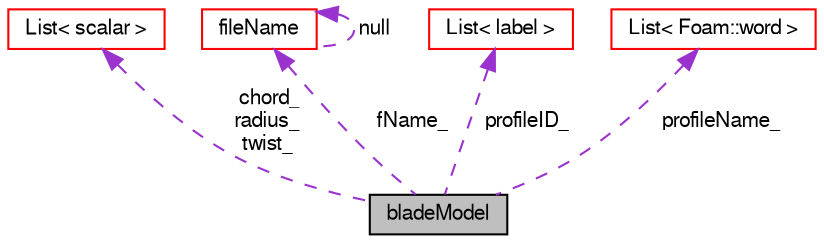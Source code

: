 digraph "bladeModel"
{
  bgcolor="transparent";
  edge [fontname="FreeSans",fontsize="10",labelfontname="FreeSans",labelfontsize="10"];
  node [fontname="FreeSans",fontsize="10",shape=record];
  Node1 [label="bladeModel",height=0.2,width=0.4,color="black", fillcolor="grey75", style="filled", fontcolor="black"];
  Node2 -> Node1 [dir="back",color="darkorchid3",fontsize="10",style="dashed",label=" chord_\nradius_\ntwist_" ,fontname="FreeSans"];
  Node2 [label="List\< scalar \>",height=0.2,width=0.4,color="red",URL="$a25694.html"];
  Node6 -> Node1 [dir="back",color="darkorchid3",fontsize="10",style="dashed",label=" fName_" ,fontname="FreeSans"];
  Node6 [label="fileName",height=0.2,width=0.4,color="red",URL="$a28234.html",tooltip="A class for handling file names. "];
  Node6 -> Node6 [dir="back",color="darkorchid3",fontsize="10",style="dashed",label=" null" ,fontname="FreeSans"];
  Node9 -> Node1 [dir="back",color="darkorchid3",fontsize="10",style="dashed",label=" profileID_" ,fontname="FreeSans"];
  Node9 [label="List\< label \>",height=0.2,width=0.4,color="red",URL="$a25694.html"];
  Node11 -> Node1 [dir="back",color="darkorchid3",fontsize="10",style="dashed",label=" profileName_" ,fontname="FreeSans"];
  Node11 [label="List\< Foam::word \>",height=0.2,width=0.4,color="red",URL="$a25694.html"];
}
